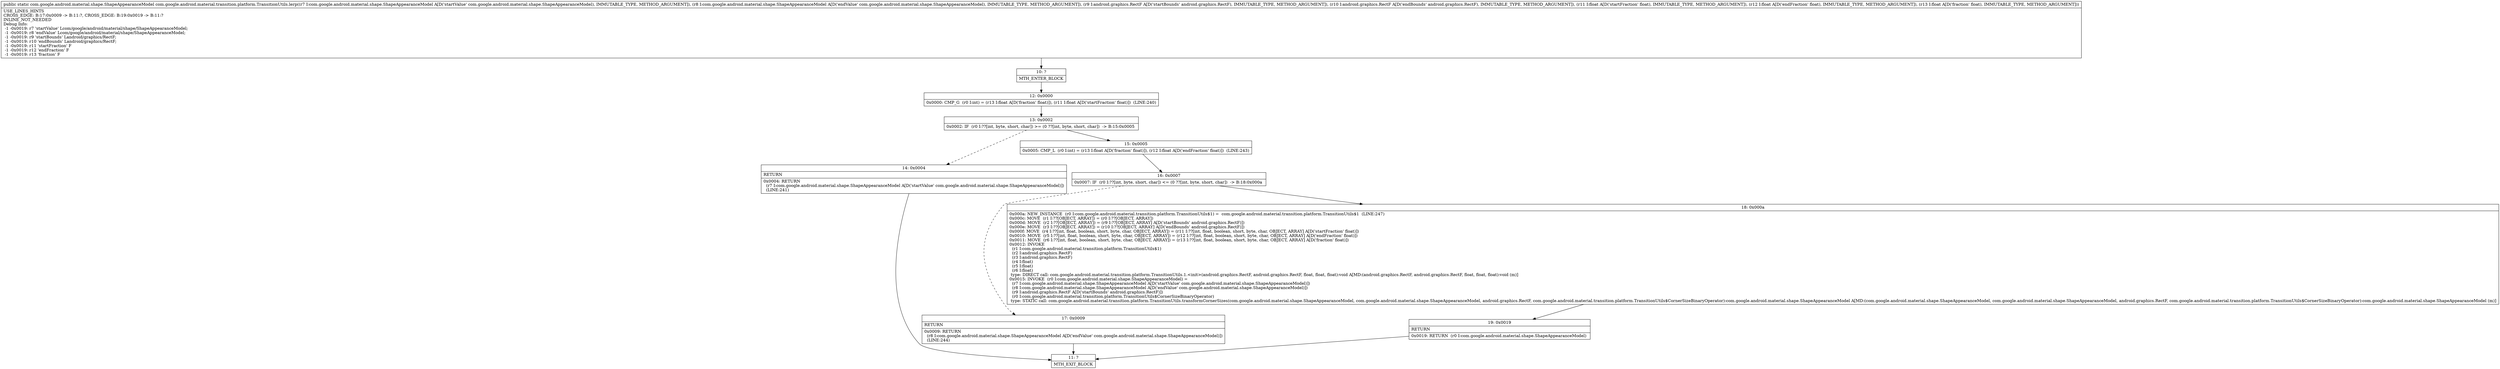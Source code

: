 digraph "CFG forcom.google.android.material.transition.platform.TransitionUtils.lerp(Lcom\/google\/android\/material\/shape\/ShapeAppearanceModel;Lcom\/google\/android\/material\/shape\/ShapeAppearanceModel;Landroid\/graphics\/RectF;Landroid\/graphics\/RectF;FFF)Lcom\/google\/android\/material\/shape\/ShapeAppearanceModel;" {
Node_10 [shape=record,label="{10\:\ ?|MTH_ENTER_BLOCK\l}"];
Node_12 [shape=record,label="{12\:\ 0x0000|0x0000: CMP_G  (r0 I:int) = (r13 I:float A[D('fraction' float)]), (r11 I:float A[D('startFraction' float)])  (LINE:240)\l}"];
Node_13 [shape=record,label="{13\:\ 0x0002|0x0002: IF  (r0 I:??[int, byte, short, char]) \>= (0 ??[int, byte, short, char])  \-\> B:15:0x0005 \l}"];
Node_14 [shape=record,label="{14\:\ 0x0004|RETURN\l|0x0004: RETURN  \l  (r7 I:com.google.android.material.shape.ShapeAppearanceModel A[D('startValue' com.google.android.material.shape.ShapeAppearanceModel)])\l  (LINE:241)\l}"];
Node_11 [shape=record,label="{11\:\ ?|MTH_EXIT_BLOCK\l}"];
Node_15 [shape=record,label="{15\:\ 0x0005|0x0005: CMP_L  (r0 I:int) = (r13 I:float A[D('fraction' float)]), (r12 I:float A[D('endFraction' float)])  (LINE:243)\l}"];
Node_16 [shape=record,label="{16\:\ 0x0007|0x0007: IF  (r0 I:??[int, byte, short, char]) \<= (0 ??[int, byte, short, char])  \-\> B:18:0x000a \l}"];
Node_17 [shape=record,label="{17\:\ 0x0009|RETURN\l|0x0009: RETURN  \l  (r8 I:com.google.android.material.shape.ShapeAppearanceModel A[D('endValue' com.google.android.material.shape.ShapeAppearanceModel)])\l  (LINE:244)\l}"];
Node_18 [shape=record,label="{18\:\ 0x000a|0x000a: NEW_INSTANCE  (r0 I:com.google.android.material.transition.platform.TransitionUtils$1) =  com.google.android.material.transition.platform.TransitionUtils$1  (LINE:247)\l0x000c: MOVE  (r1 I:??[OBJECT, ARRAY]) = (r0 I:??[OBJECT, ARRAY]) \l0x000d: MOVE  (r2 I:??[OBJECT, ARRAY]) = (r9 I:??[OBJECT, ARRAY] A[D('startBounds' android.graphics.RectF)]) \l0x000e: MOVE  (r3 I:??[OBJECT, ARRAY]) = (r10 I:??[OBJECT, ARRAY] A[D('endBounds' android.graphics.RectF)]) \l0x000f: MOVE  (r4 I:??[int, float, boolean, short, byte, char, OBJECT, ARRAY]) = (r11 I:??[int, float, boolean, short, byte, char, OBJECT, ARRAY] A[D('startFraction' float)]) \l0x0010: MOVE  (r5 I:??[int, float, boolean, short, byte, char, OBJECT, ARRAY]) = (r12 I:??[int, float, boolean, short, byte, char, OBJECT, ARRAY] A[D('endFraction' float)]) \l0x0011: MOVE  (r6 I:??[int, float, boolean, short, byte, char, OBJECT, ARRAY]) = (r13 I:??[int, float, boolean, short, byte, char, OBJECT, ARRAY] A[D('fraction' float)]) \l0x0012: INVOKE  \l  (r1 I:com.google.android.material.transition.platform.TransitionUtils$1)\l  (r2 I:android.graphics.RectF)\l  (r3 I:android.graphics.RectF)\l  (r4 I:float)\l  (r5 I:float)\l  (r6 I:float)\l type: DIRECT call: com.google.android.material.transition.platform.TransitionUtils.1.\<init\>(android.graphics.RectF, android.graphics.RectF, float, float, float):void A[MD:(android.graphics.RectF, android.graphics.RectF, float, float, float):void (m)]\l0x0015: INVOKE  (r0 I:com.google.android.material.shape.ShapeAppearanceModel) = \l  (r7 I:com.google.android.material.shape.ShapeAppearanceModel A[D('startValue' com.google.android.material.shape.ShapeAppearanceModel)])\l  (r8 I:com.google.android.material.shape.ShapeAppearanceModel A[D('endValue' com.google.android.material.shape.ShapeAppearanceModel)])\l  (r9 I:android.graphics.RectF A[D('startBounds' android.graphics.RectF)])\l  (r0 I:com.google.android.material.transition.platform.TransitionUtils$CornerSizeBinaryOperator)\l type: STATIC call: com.google.android.material.transition.platform.TransitionUtils.transformCornerSizes(com.google.android.material.shape.ShapeAppearanceModel, com.google.android.material.shape.ShapeAppearanceModel, android.graphics.RectF, com.google.android.material.transition.platform.TransitionUtils$CornerSizeBinaryOperator):com.google.android.material.shape.ShapeAppearanceModel A[MD:(com.google.android.material.shape.ShapeAppearanceModel, com.google.android.material.shape.ShapeAppearanceModel, android.graphics.RectF, com.google.android.material.transition.platform.TransitionUtils$CornerSizeBinaryOperator):com.google.android.material.shape.ShapeAppearanceModel (m)]\l}"];
Node_19 [shape=record,label="{19\:\ 0x0019|RETURN\l|0x0019: RETURN  (r0 I:com.google.android.material.shape.ShapeAppearanceModel) \l}"];
MethodNode[shape=record,label="{public static com.google.android.material.shape.ShapeAppearanceModel com.google.android.material.transition.platform.TransitionUtils.lerp((r7 I:com.google.android.material.shape.ShapeAppearanceModel A[D('startValue' com.google.android.material.shape.ShapeAppearanceModel), IMMUTABLE_TYPE, METHOD_ARGUMENT]), (r8 I:com.google.android.material.shape.ShapeAppearanceModel A[D('endValue' com.google.android.material.shape.ShapeAppearanceModel), IMMUTABLE_TYPE, METHOD_ARGUMENT]), (r9 I:android.graphics.RectF A[D('startBounds' android.graphics.RectF), IMMUTABLE_TYPE, METHOD_ARGUMENT]), (r10 I:android.graphics.RectF A[D('endBounds' android.graphics.RectF), IMMUTABLE_TYPE, METHOD_ARGUMENT]), (r11 I:float A[D('startFraction' float), IMMUTABLE_TYPE, METHOD_ARGUMENT]), (r12 I:float A[D('endFraction' float), IMMUTABLE_TYPE, METHOD_ARGUMENT]), (r13 I:float A[D('fraction' float), IMMUTABLE_TYPE, METHOD_ARGUMENT]))  | USE_LINES_HINTS\lCROSS_EDGE: B:17:0x0009 \-\> B:11:?, CROSS_EDGE: B:19:0x0019 \-\> B:11:?\lINLINE_NOT_NEEDED\lDebug Info:\l  \-1 \-0x0019: r7 'startValue' Lcom\/google\/android\/material\/shape\/ShapeAppearanceModel;\l  \-1 \-0x0019: r8 'endValue' Lcom\/google\/android\/material\/shape\/ShapeAppearanceModel;\l  \-1 \-0x0019: r9 'startBounds' Landroid\/graphics\/RectF;\l  \-1 \-0x0019: r10 'endBounds' Landroid\/graphics\/RectF;\l  \-1 \-0x0019: r11 'startFraction' F\l  \-1 \-0x0019: r12 'endFraction' F\l  \-1 \-0x0019: r13 'fraction' F\l}"];
MethodNode -> Node_10;Node_10 -> Node_12;
Node_12 -> Node_13;
Node_13 -> Node_14[style=dashed];
Node_13 -> Node_15;
Node_14 -> Node_11;
Node_15 -> Node_16;
Node_16 -> Node_17[style=dashed];
Node_16 -> Node_18;
Node_17 -> Node_11;
Node_18 -> Node_19;
Node_19 -> Node_11;
}


